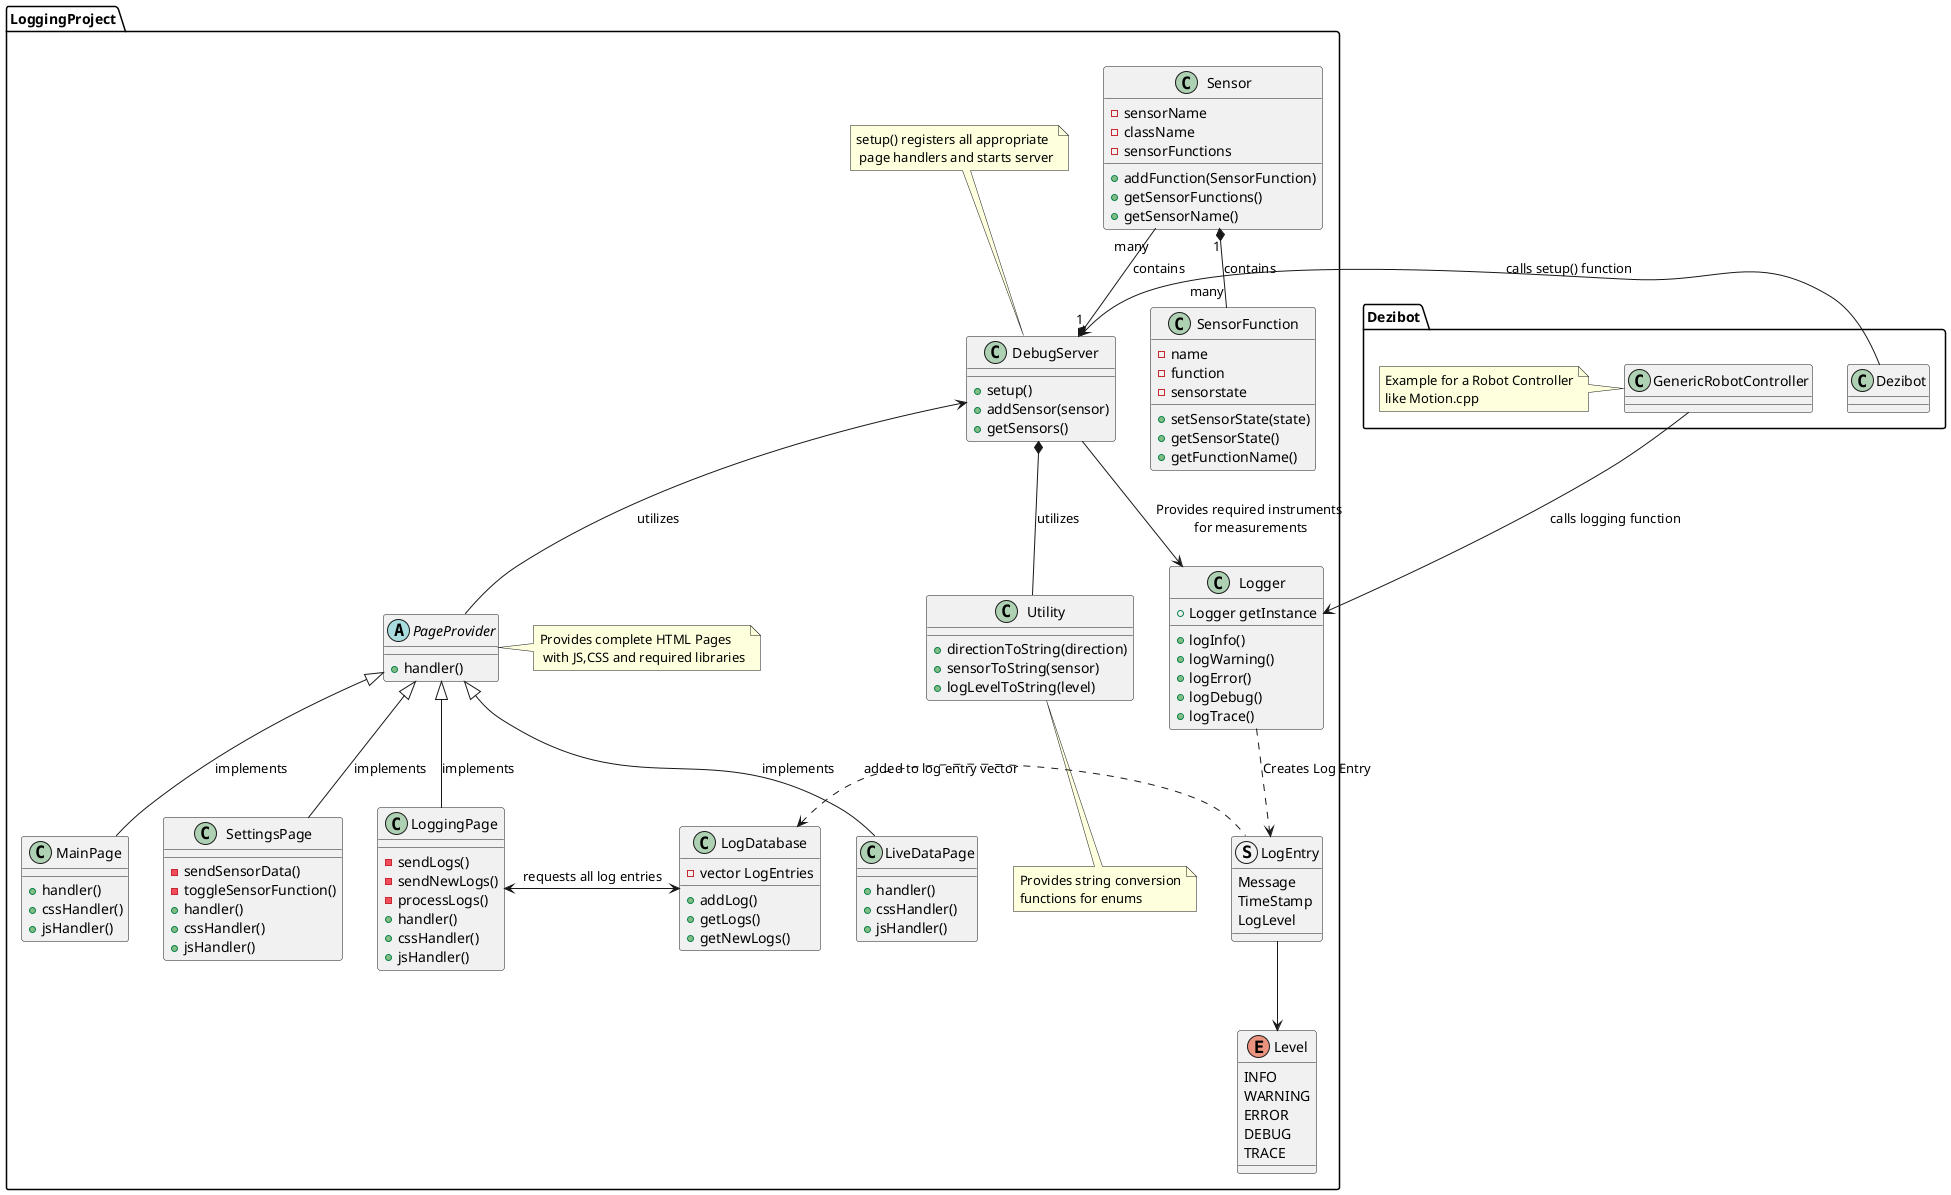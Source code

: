 @startuml
'https://plantuml.com/class-diagram

Package LoggingProject {
    LoggingPage <-> LogDatabase : requests all log entries

    class DebugServer {
        + setup()
        + addSensor(sensor)
        + getSensors()
    }

    Note top of DebugServer : setup() registers all appropriate\n page handlers and starts server

    DebugServer <-- PageProvider : "utilizes"

    abstract PageProvider {
        + handler()
    }

    LoggingPage -up-|> PageProvider : implements
    LiveDataPage -up-|> PageProvider : implements
    MainPage -up-|> PageProvider : implements
    SettingsPage -up-|> PageProvider : implements

    class LoggingPage {
        - sendLogs()
        - sendNewLogs()
        - processLogs()
        + handler()
        + cssHandler()
        + jsHandler()
    }

    class LiveDataPage {
        + handler()
        + cssHandler()
        + jsHandler()
    }

    class MainPage {
        + handler()
        + cssHandler()
        + jsHandler()
    }

    class SettingsPage {
        - sendSensorData()
        - toggleSensorFunction()
        + handler()
        + cssHandler()
        + jsHandler()
    }

    Note right of PageProvider : Provides complete HTML Pages\n with JS,CSS and required libraries

    class Sensor {
        - sensorName
        - className
        - sensorFunctions
        + addFunction(SensorFunction)
        + getSensorFunctions()
        + getSensorName()
    }

    class SensorFunction {
        - name
        - function
        - sensorstate
        + setSensorState(state)
        + getSensorState()
        + getFunctionName()
    }

    DebugServer "1" *-up- "many" Sensor : "contains"
    Sensor "1" *-- "many" SensorFunction : "contains"

    class Utility {
        + directionToString(direction)
        + sensorToString(sensor)
        + logLevelToString(level)
    }
    DebugServer *-- Utility : "utilizes"
    Note bottom of Utility : Provides string conversion\nfunctions for enums

    struct LogEntry {
        Message
        TimeStamp
        LogLevel
    }

    enum Level {
        INFO
        WARNING
        ERROR
        DEBUG
        TRACE
    }

    LogEntry -d-> Level

    LogEntry .left-> LogDatabase : added to log entry vector

    class Logger {
        + Logger getInstance
        + logInfo()
        + logWarning()
        + logError()
        + logDebug()
        + logTrace()
    }

    Logger .-> LogEntry : Creates Log Entry

    DebugServer --> Logger : Provides required instruments\n for measurements

    class LogDatabase {
        - vector LogEntries
        + addLog()
        + getLogs()
        + getNewLogs()
    }
}

Package Dezibot {
    Dezibot -right-> DebugServer : calls setup() function
    class Dezibot {}

    GenericRobotController --> Logger : calls logging function

    class GenericRobotController {

    }

    Note left of GenericRobotController : Example for a Robot Controller\nlike Motion.cpp
}



@enduml